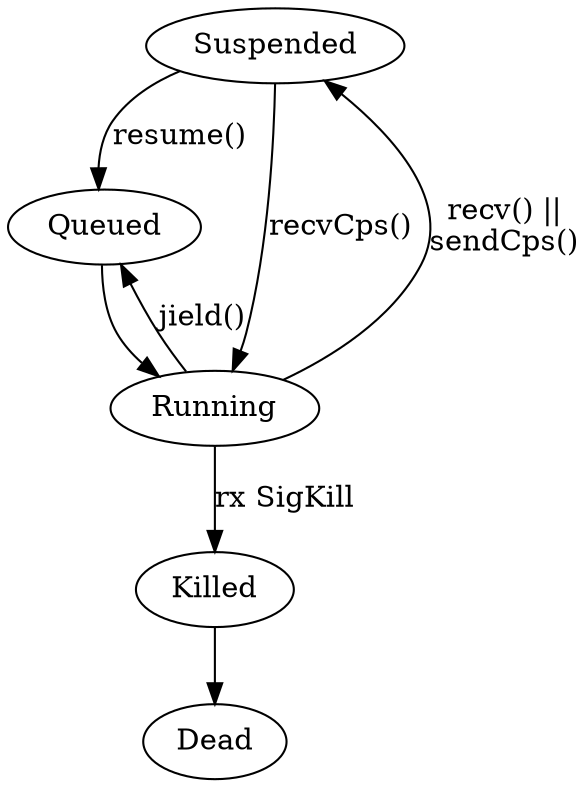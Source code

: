 
digraph dot {

	Suspended -> Queued [ label = "resume()" ];

	Suspended -> Running [ label = "recvCps()" ];

	Queued -> Running;

	Running -> Queued [ label = "jield()" ];

	Running -> Suspended [ label = "recv() ||\nsendCps()" ];

	Running -> Killed [ label = "rx SigKill" ];

	Killed -> Dead;

}
